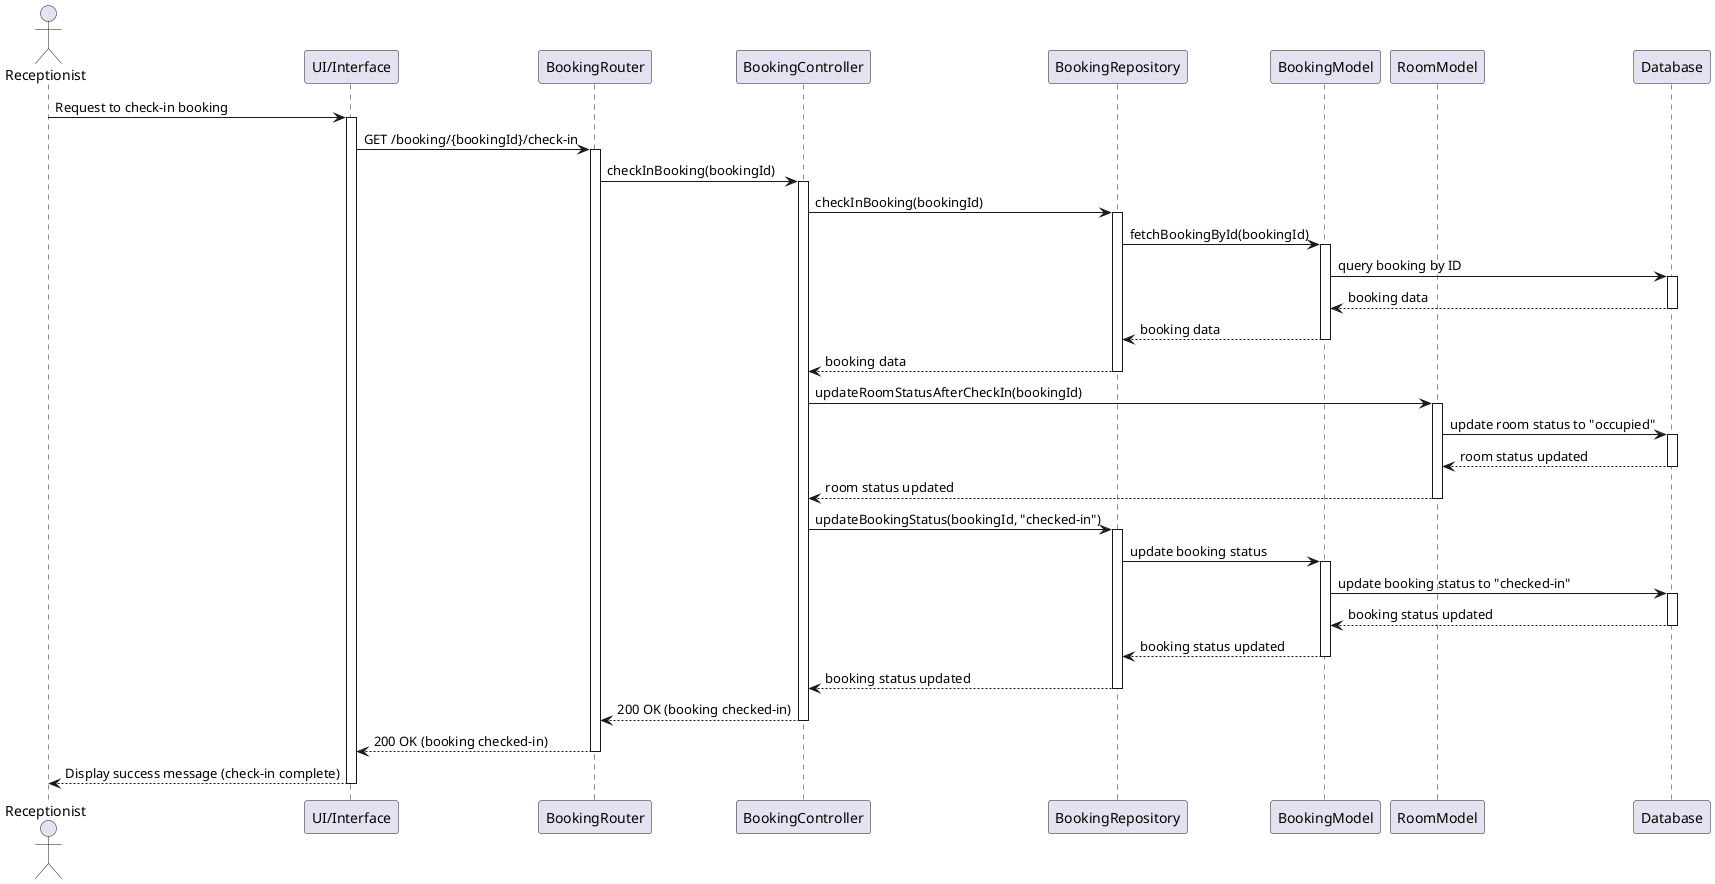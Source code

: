 @startuml
actor Receptionist
participant "UI/Interface" as UI
participant "BookingRouter" as Router
participant "BookingController" as Controller
participant "BookingRepository" as Repository
participant "BookingModel" as BookingModel
participant "RoomModel" as RoomModel
participant "Database" as DB

Receptionist -> UI: Request to check-in booking
activate UI
UI -> Router: GET /booking/{bookingId}/check-in
activate Router
Router -> Controller: checkInBooking(bookingId)
activate Controller
Controller -> Repository: checkInBooking(bookingId)
activate Repository

Repository -> BookingModel: fetchBookingById(bookingId)
activate BookingModel
BookingModel -> DB: query booking by ID
activate DB
DB --> BookingModel: booking data
deactivate DB
BookingModel --> Repository: booking data
deactivate BookingModel
Repository --> Controller: booking data
deactivate Repository

Controller -> RoomModel: updateRoomStatusAfterCheckIn(bookingId)
activate RoomModel
RoomModel -> DB: update room status to "occupied"
activate DB
DB --> RoomModel: room status updated
deactivate DB
RoomModel --> Controller: room status updated
deactivate RoomModel

Controller -> Repository: updateBookingStatus(bookingId, "checked-in")
activate Repository
Repository -> BookingModel: update booking status
activate BookingModel
BookingModel -> DB: update booking status to "checked-in"
activate DB
DB --> BookingModel: booking status updated
deactivate DB
BookingModel --> Repository: booking status updated
deactivate BookingModel
Repository --> Controller: booking status updated
deactivate Repository

Controller --> Router: 200 OK (booking checked-in)
deactivate Controller
Router --> UI: 200 OK (booking checked-in)
deactivate Router
UI --> Receptionist: Display success message (check-in complete)
deactivate UI
@enduml
